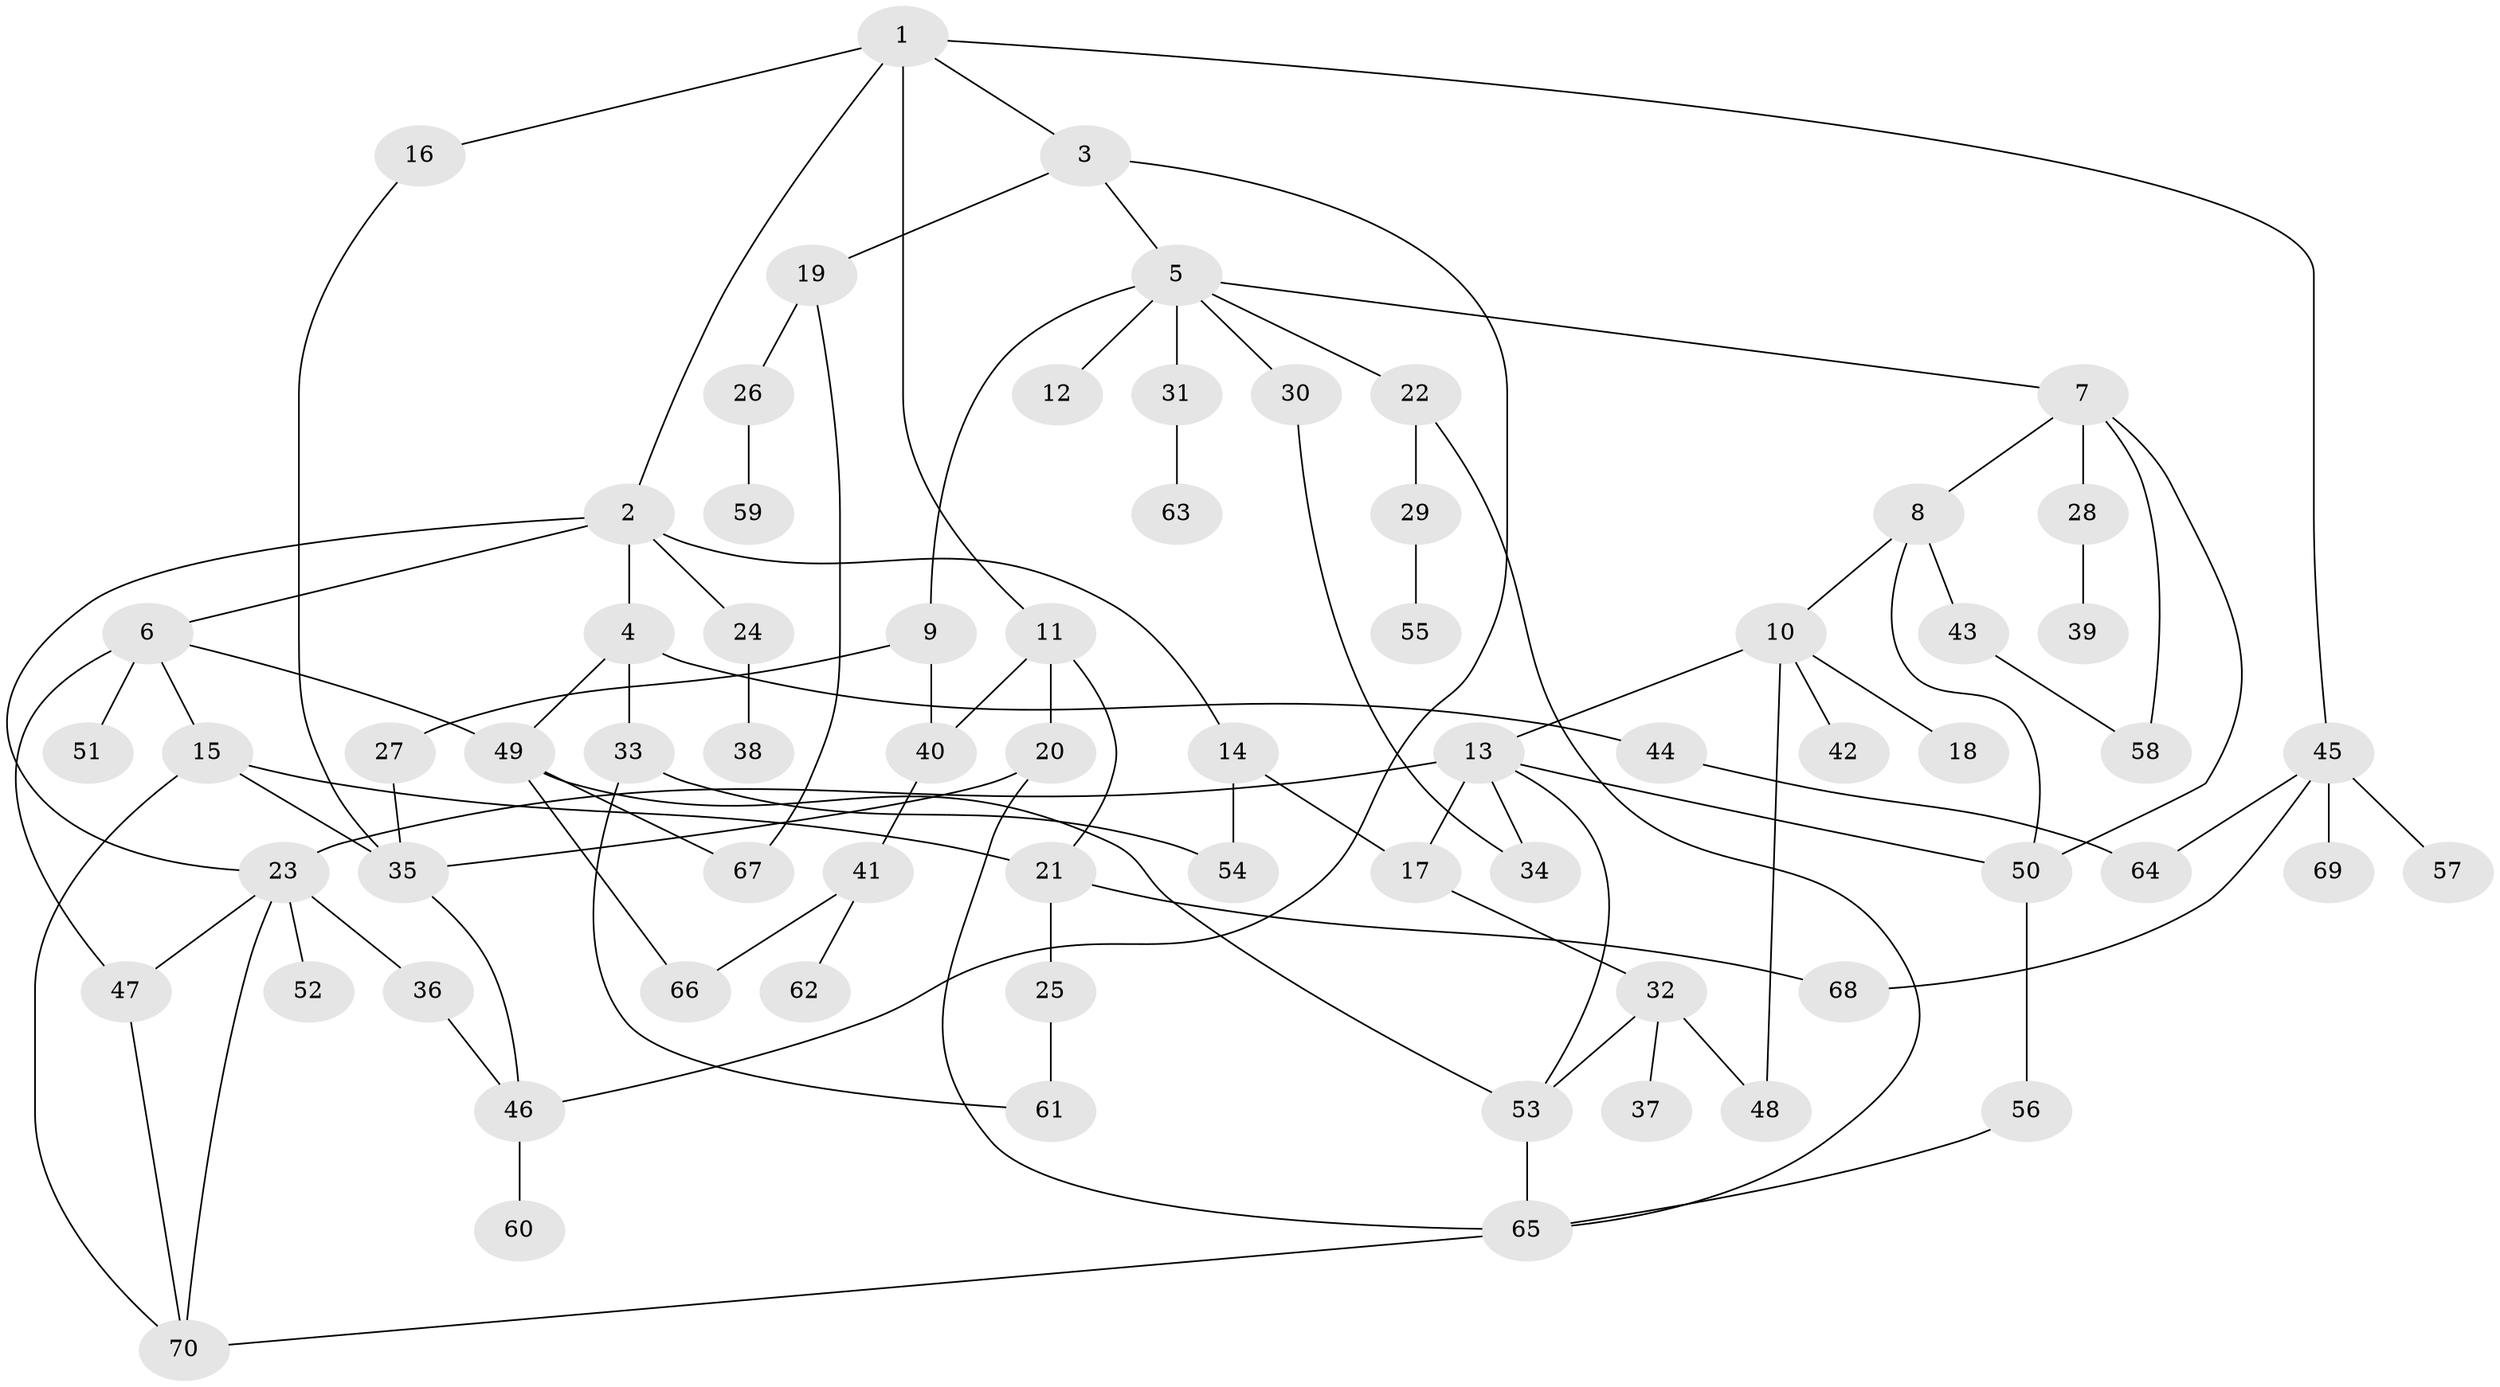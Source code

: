 // original degree distribution, {6: 0.050505050505050504, 7: 0.010101010101010102, 5: 0.09090909090909091, 4: 0.12121212121212122, 8: 0.010101010101010102, 3: 0.1414141414141414, 1: 0.32323232323232326, 2: 0.25252525252525254}
// Generated by graph-tools (version 1.1) at 2025/49/03/04/25 22:49:12]
// undirected, 70 vertices, 99 edges
graph export_dot {
  node [color=gray90,style=filled];
  1;
  2;
  3;
  4;
  5;
  6;
  7;
  8;
  9;
  10;
  11;
  12;
  13;
  14;
  15;
  16;
  17;
  18;
  19;
  20;
  21;
  22;
  23;
  24;
  25;
  26;
  27;
  28;
  29;
  30;
  31;
  32;
  33;
  34;
  35;
  36;
  37;
  38;
  39;
  40;
  41;
  42;
  43;
  44;
  45;
  46;
  47;
  48;
  49;
  50;
  51;
  52;
  53;
  54;
  55;
  56;
  57;
  58;
  59;
  60;
  61;
  62;
  63;
  64;
  65;
  66;
  67;
  68;
  69;
  70;
  1 -- 2 [weight=1.0];
  1 -- 3 [weight=1.0];
  1 -- 11 [weight=1.0];
  1 -- 16 [weight=1.0];
  1 -- 45 [weight=1.0];
  2 -- 4 [weight=1.0];
  2 -- 6 [weight=1.0];
  2 -- 14 [weight=1.0];
  2 -- 23 [weight=1.0];
  2 -- 24 [weight=1.0];
  3 -- 5 [weight=1.0];
  3 -- 19 [weight=1.0];
  3 -- 46 [weight=1.0];
  4 -- 33 [weight=1.0];
  4 -- 44 [weight=1.0];
  4 -- 49 [weight=1.0];
  5 -- 7 [weight=1.0];
  5 -- 9 [weight=1.0];
  5 -- 12 [weight=1.0];
  5 -- 22 [weight=1.0];
  5 -- 30 [weight=1.0];
  5 -- 31 [weight=1.0];
  6 -- 15 [weight=1.0];
  6 -- 47 [weight=1.0];
  6 -- 49 [weight=1.0];
  6 -- 51 [weight=2.0];
  7 -- 8 [weight=1.0];
  7 -- 28 [weight=1.0];
  7 -- 50 [weight=1.0];
  7 -- 58 [weight=1.0];
  8 -- 10 [weight=1.0];
  8 -- 43 [weight=1.0];
  8 -- 50 [weight=1.0];
  9 -- 27 [weight=1.0];
  9 -- 40 [weight=1.0];
  10 -- 13 [weight=1.0];
  10 -- 18 [weight=1.0];
  10 -- 42 [weight=1.0];
  10 -- 48 [weight=1.0];
  11 -- 20 [weight=1.0];
  11 -- 21 [weight=1.0];
  11 -- 40 [weight=2.0];
  13 -- 17 [weight=1.0];
  13 -- 23 [weight=1.0];
  13 -- 34 [weight=1.0];
  13 -- 50 [weight=1.0];
  13 -- 53 [weight=1.0];
  14 -- 17 [weight=1.0];
  14 -- 54 [weight=1.0];
  15 -- 21 [weight=1.0];
  15 -- 35 [weight=1.0];
  15 -- 70 [weight=1.0];
  16 -- 35 [weight=1.0];
  17 -- 32 [weight=1.0];
  19 -- 26 [weight=1.0];
  19 -- 67 [weight=1.0];
  20 -- 35 [weight=1.0];
  20 -- 65 [weight=1.0];
  21 -- 25 [weight=1.0];
  21 -- 68 [weight=1.0];
  22 -- 29 [weight=1.0];
  22 -- 65 [weight=1.0];
  23 -- 36 [weight=2.0];
  23 -- 47 [weight=1.0];
  23 -- 52 [weight=1.0];
  23 -- 70 [weight=1.0];
  24 -- 38 [weight=1.0];
  25 -- 61 [weight=1.0];
  26 -- 59 [weight=1.0];
  27 -- 35 [weight=1.0];
  28 -- 39 [weight=1.0];
  29 -- 55 [weight=1.0];
  30 -- 34 [weight=1.0];
  31 -- 63 [weight=1.0];
  32 -- 37 [weight=1.0];
  32 -- 48 [weight=1.0];
  32 -- 53 [weight=1.0];
  33 -- 54 [weight=1.0];
  33 -- 61 [weight=1.0];
  35 -- 46 [weight=1.0];
  36 -- 46 [weight=1.0];
  40 -- 41 [weight=1.0];
  41 -- 62 [weight=1.0];
  41 -- 66 [weight=1.0];
  43 -- 58 [weight=1.0];
  44 -- 64 [weight=1.0];
  45 -- 57 [weight=1.0];
  45 -- 64 [weight=1.0];
  45 -- 68 [weight=1.0];
  45 -- 69 [weight=1.0];
  46 -- 60 [weight=1.0];
  47 -- 70 [weight=1.0];
  49 -- 53 [weight=1.0];
  49 -- 66 [weight=1.0];
  49 -- 67 [weight=1.0];
  50 -- 56 [weight=1.0];
  53 -- 65 [weight=1.0];
  56 -- 65 [weight=1.0];
  65 -- 70 [weight=1.0];
}
